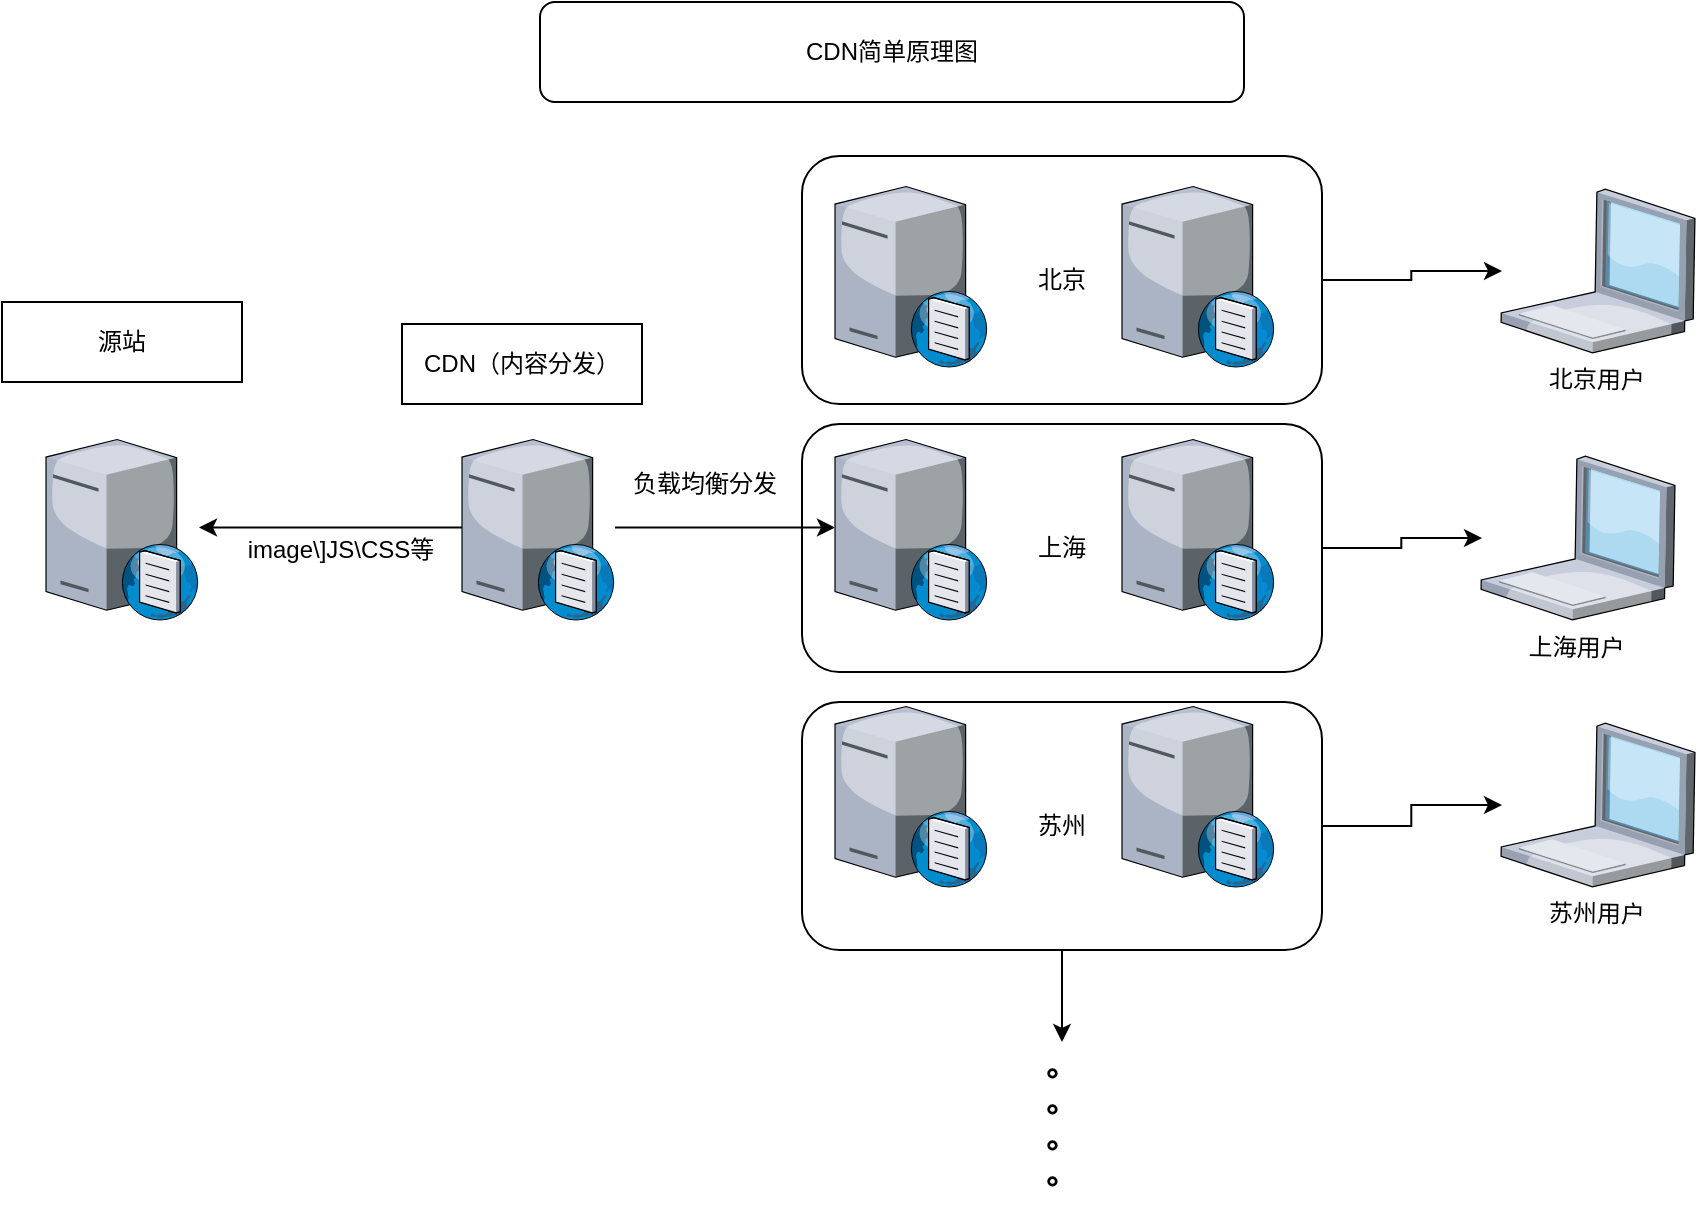 <mxfile version="10.6.7" type="github"><diagram name="Page-1" id="822b0af5-4adb-64df-f703-e8dfc1f81529"><mxGraphModel dx="1158" dy="743" grid="1" gridSize="10" guides="1" tooltips="1" connect="1" arrows="1" fold="1" page="1" pageScale="1" pageWidth="1100" pageHeight="850" background="#ffffff" math="0" shadow="0"><root><mxCell id="0"/><mxCell id="1" parent="0"/><mxCell id="IWIc1fu6SIELTzqFrSED-7" value="" style="edgeStyle=orthogonalEdgeStyle;rounded=0;orthogonalLoop=1;jettySize=auto;html=1;" parent="1" source="IWIc1fu6SIELTzqFrSED-2" target="IWIc1fu6SIELTzqFrSED-6" edge="1"><mxGeometry relative="1" as="geometry"/></mxCell><mxCell id="IWIc1fu6SIELTzqFrSED-29" value="image\]JS\CSS等" style="text;html=1;resizable=0;points=[];align=center;verticalAlign=middle;labelBackgroundColor=#ffffff;" parent="IWIc1fu6SIELTzqFrSED-7" vertex="1" connectable="0"><mxGeometry x="0.251" y="2" relative="1" as="geometry"><mxPoint x="21" y="8.5" as="offset"/></mxGeometry></mxCell><mxCell id="IWIc1fu6SIELTzqFrSED-10" value="" style="edgeStyle=orthogonalEdgeStyle;rounded=0;orthogonalLoop=1;jettySize=auto;html=1;" parent="1" source="IWIc1fu6SIELTzqFrSED-2" target="IWIc1fu6SIELTzqFrSED-9" edge="1"><mxGeometry relative="1" as="geometry"/></mxCell><mxCell id="IWIc1fu6SIELTzqFrSED-31" value="负载均衡分发" style="text;html=1;resizable=0;points=[];align=center;verticalAlign=middle;labelBackgroundColor=#ffffff;" parent="IWIc1fu6SIELTzqFrSED-10" vertex="1" connectable="0"><mxGeometry x="-0.412" y="4" relative="1" as="geometry"><mxPoint x="11.5" y="-18.5" as="offset"/></mxGeometry></mxCell><mxCell id="IWIc1fu6SIELTzqFrSED-2" value="" style="verticalLabelPosition=bottom;aspect=fixed;html=1;verticalAlign=top;strokeColor=none;align=center;outlineConnect=0;shape=mxgraph.citrix.dns_server;" parent="1" vertex="1"><mxGeometry x="380" y="266.5" width="76.5" height="92.5" as="geometry"/></mxCell><mxCell id="IWIc1fu6SIELTzqFrSED-9" value="" style="verticalLabelPosition=bottom;aspect=fixed;html=1;verticalAlign=top;strokeColor=none;align=center;outlineConnect=0;shape=mxgraph.citrix.dns_server;" parent="1" vertex="1"><mxGeometry x="566.5" y="266.5" width="76.5" height="92.5" as="geometry"/></mxCell><mxCell id="IWIc1fu6SIELTzqFrSED-6" value="" style="verticalLabelPosition=bottom;aspect=fixed;html=1;verticalAlign=top;strokeColor=none;align=center;outlineConnect=0;shape=mxgraph.citrix.dns_server;" parent="1" vertex="1"><mxGeometry x="172" y="266.5" width="76.5" height="92.5" as="geometry"/></mxCell><mxCell id="IWIc1fu6SIELTzqFrSED-5" value="源站" style="rounded=0;whiteSpace=wrap;html=1;" parent="1" vertex="1"><mxGeometry x="150" y="200" width="120" height="40" as="geometry"/></mxCell><mxCell id="IWIc1fu6SIELTzqFrSED-8" value="CDN（内容分发）" style="rounded=0;whiteSpace=wrap;html=1;" parent="1" vertex="1"><mxGeometry x="350" y="211" width="120" height="40" as="geometry"/></mxCell><mxCell id="IWIc1fu6SIELTzqFrSED-11" value="" style="verticalLabelPosition=bottom;aspect=fixed;html=1;verticalAlign=top;strokeColor=none;align=center;outlineConnect=0;shape=mxgraph.citrix.dns_server;" parent="1" vertex="1"><mxGeometry x="710" y="266.5" width="76.5" height="92.5" as="geometry"/></mxCell><mxCell id="IWIc1fu6SIELTzqFrSED-12" value="" style="verticalLabelPosition=bottom;aspect=fixed;html=1;verticalAlign=top;strokeColor=none;align=center;outlineConnect=0;shape=mxgraph.citrix.dns_server;" parent="1" vertex="1"><mxGeometry x="566.5" y="140" width="76.5" height="92.5" as="geometry"/></mxCell><mxCell id="IWIc1fu6SIELTzqFrSED-13" value="" style="verticalLabelPosition=bottom;aspect=fixed;html=1;verticalAlign=top;strokeColor=none;align=center;outlineConnect=0;shape=mxgraph.citrix.dns_server;" parent="1" vertex="1"><mxGeometry x="710" y="140" width="76.5" height="92.5" as="geometry"/></mxCell><mxCell id="IWIc1fu6SIELTzqFrSED-14" value="" style="verticalLabelPosition=bottom;aspect=fixed;html=1;verticalAlign=top;strokeColor=none;align=center;outlineConnect=0;shape=mxgraph.citrix.dns_server;" parent="1" vertex="1"><mxGeometry x="566.5" y="400" width="76.5" height="92.5" as="geometry"/></mxCell><mxCell id="IWIc1fu6SIELTzqFrSED-15" value="" style="verticalLabelPosition=bottom;aspect=fixed;html=1;verticalAlign=top;strokeColor=none;align=center;outlineConnect=0;shape=mxgraph.citrix.dns_server;" parent="1" vertex="1"><mxGeometry x="710" y="400" width="76.5" height="92.5" as="geometry"/></mxCell><mxCell id="IWIc1fu6SIELTzqFrSED-35" style="edgeStyle=orthogonalEdgeStyle;rounded=0;orthogonalLoop=1;jettySize=auto;html=1;exitX=1;exitY=0.5;exitDx=0;exitDy=0;" parent="1" source="IWIc1fu6SIELTzqFrSED-16" target="IWIc1fu6SIELTzqFrSED-34" edge="1"><mxGeometry relative="1" as="geometry"/></mxCell><mxCell id="IWIc1fu6SIELTzqFrSED-16" value="北京" style="rounded=1;whiteSpace=wrap;html=1;gradientColor=none;fillColor=none;" parent="1" vertex="1"><mxGeometry x="550" y="127" width="260" height="124" as="geometry"/></mxCell><mxCell id="IWIc1fu6SIELTzqFrSED-36" style="edgeStyle=orthogonalEdgeStyle;rounded=0;orthogonalLoop=1;jettySize=auto;html=1;" parent="1" source="IWIc1fu6SIELTzqFrSED-17" target="IWIc1fu6SIELTzqFrSED-33" edge="1"><mxGeometry relative="1" as="geometry"/></mxCell><mxCell id="IWIc1fu6SIELTzqFrSED-17" value="上海" style="rounded=1;whiteSpace=wrap;html=1;gradientColor=none;fillColor=none;" parent="1" vertex="1"><mxGeometry x="550" y="261" width="260" height="124" as="geometry"/></mxCell><mxCell id="IWIc1fu6SIELTzqFrSED-37" style="edgeStyle=orthogonalEdgeStyle;rounded=0;orthogonalLoop=1;jettySize=auto;html=1;" parent="1" source="IWIc1fu6SIELTzqFrSED-18" target="IWIc1fu6SIELTzqFrSED-20" edge="1"><mxGeometry relative="1" as="geometry"/></mxCell><mxCell id="IWIc1fu6SIELTzqFrSED-44" style="edgeStyle=orthogonalEdgeStyle;rounded=0;orthogonalLoop=1;jettySize=auto;html=1;" parent="1" source="IWIc1fu6SIELTzqFrSED-18" edge="1"><mxGeometry relative="1" as="geometry"><mxPoint x="680" y="570" as="targetPoint"/></mxGeometry></mxCell><mxCell id="IWIc1fu6SIELTzqFrSED-18" value="苏州" style="rounded=1;whiteSpace=wrap;html=1;gradientColor=none;fillColor=none;" parent="1" vertex="1"><mxGeometry x="550" y="400" width="260" height="124" as="geometry"/></mxCell><mxCell id="IWIc1fu6SIELTzqFrSED-20" value="苏州用户" style="verticalLabelPosition=bottom;aspect=fixed;html=1;verticalAlign=top;strokeColor=none;align=center;outlineConnect=0;shape=mxgraph.citrix.laptop_1;fillColor=none;gradientColor=none;rotation=1;" parent="1" vertex="1"><mxGeometry x="900" y="410.5" width="96" height="82" as="geometry"/></mxCell><mxCell id="IWIc1fu6SIELTzqFrSED-33" value="上海用户" style="verticalLabelPosition=bottom;aspect=fixed;html=1;verticalAlign=top;strokeColor=none;align=center;outlineConnect=0;shape=mxgraph.citrix.laptop_1;fillColor=none;gradientColor=none;rotation=1;" parent="1" vertex="1"><mxGeometry x="890" y="277" width="96" height="82" as="geometry"/></mxCell><mxCell id="IWIc1fu6SIELTzqFrSED-34" value="北京用户" style="verticalLabelPosition=bottom;aspect=fixed;html=1;verticalAlign=top;strokeColor=none;align=center;outlineConnect=0;shape=mxgraph.citrix.laptop_1;fillColor=none;gradientColor=none;rotation=1;" parent="1" vertex="1"><mxGeometry x="900" y="143.5" width="96" height="82" as="geometry"/></mxCell><mxCell id="IWIc1fu6SIELTzqFrSED-45" value="&lt;b style=&quot;font-size: 15px&quot;&gt;。&lt;br&gt;。&lt;br&gt;。&lt;br&gt;。&lt;br&gt;&lt;/b&gt;&lt;br&gt;" style="text;html=1;resizable=0;points=[];autosize=1;align=left;verticalAlign=top;spacingTop=-4;" parent="1" vertex="1"><mxGeometry x="670" y="570" width="30" height="80" as="geometry"/></mxCell><mxCell id="IWIc1fu6SIELTzqFrSED-46" value="CDN简单原理图" style="rounded=1;whiteSpace=wrap;html=1;fillColor=none;gradientColor=none;" parent="1" vertex="1"><mxGeometry x="419" y="50" width="352" height="50" as="geometry"/></mxCell></root></mxGraphModel></diagram></mxfile>